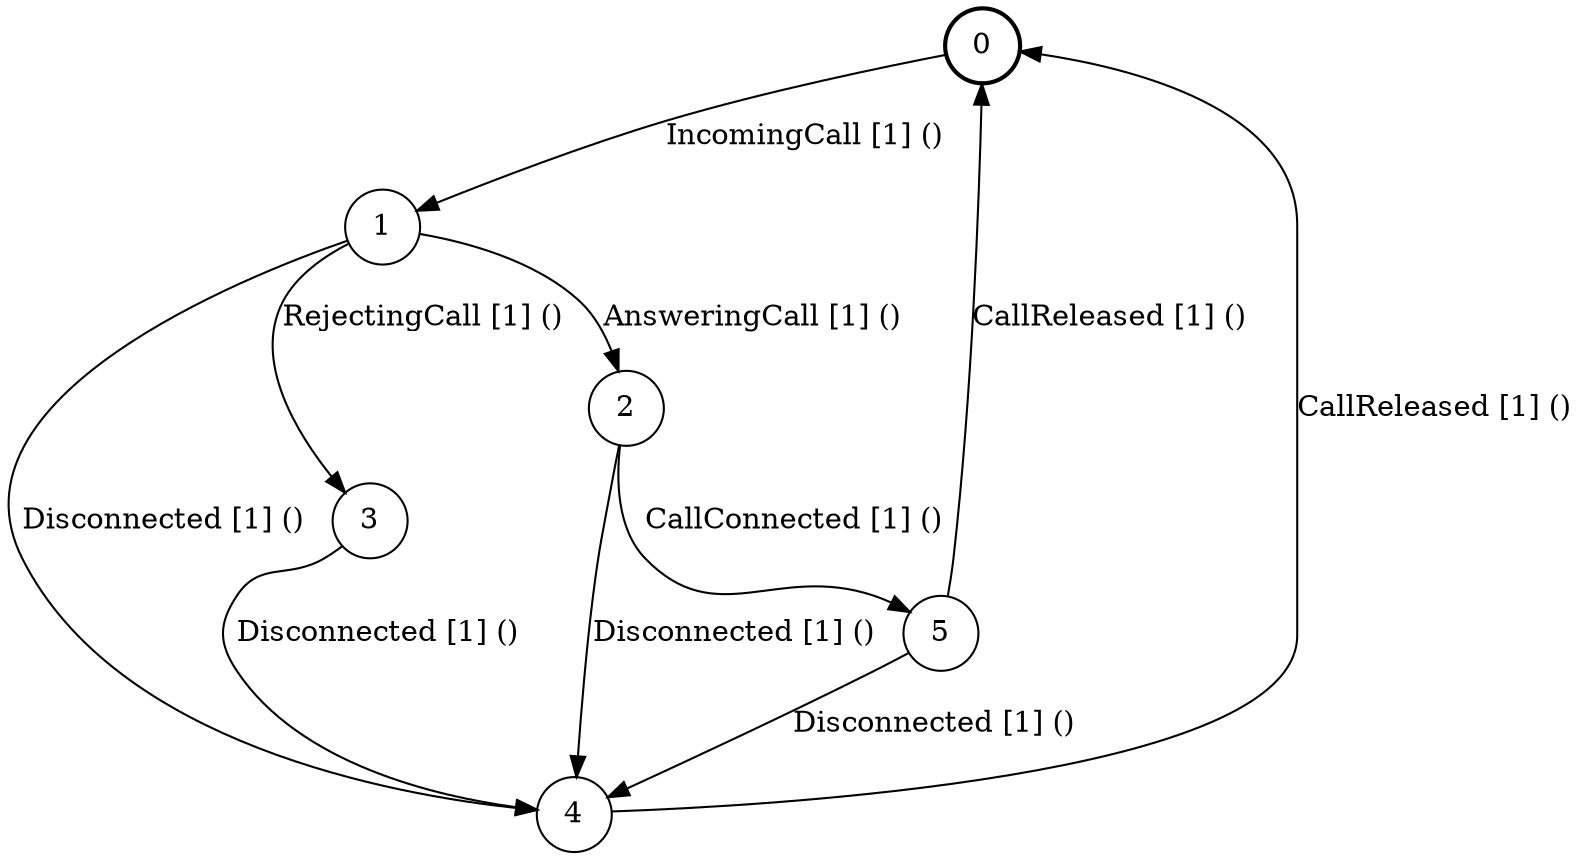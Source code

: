 digraph Automaton {
    node [shape = circle];
    0 [style = "bold"];
    0 -> 1 [label = "IncomingCall [1] () "];
    1 -> 2 [label = "AnsweringCall [1] () "];
    1 -> 3 [label = "RejectingCall [1] () "];
    1 -> 4 [label = "Disconnected [1] () "];
    2 -> 4 [label = "Disconnected [1] () "];
    2 -> 5 [label = "CallConnected [1] () "];
    3 -> 4 [label = "Disconnected [1] () "];
    4 -> 0 [label = "CallReleased [1] () "];
    5 -> 0 [label = "CallReleased [1] () "];
    5 -> 4 [label = "Disconnected [1] () "];
}
